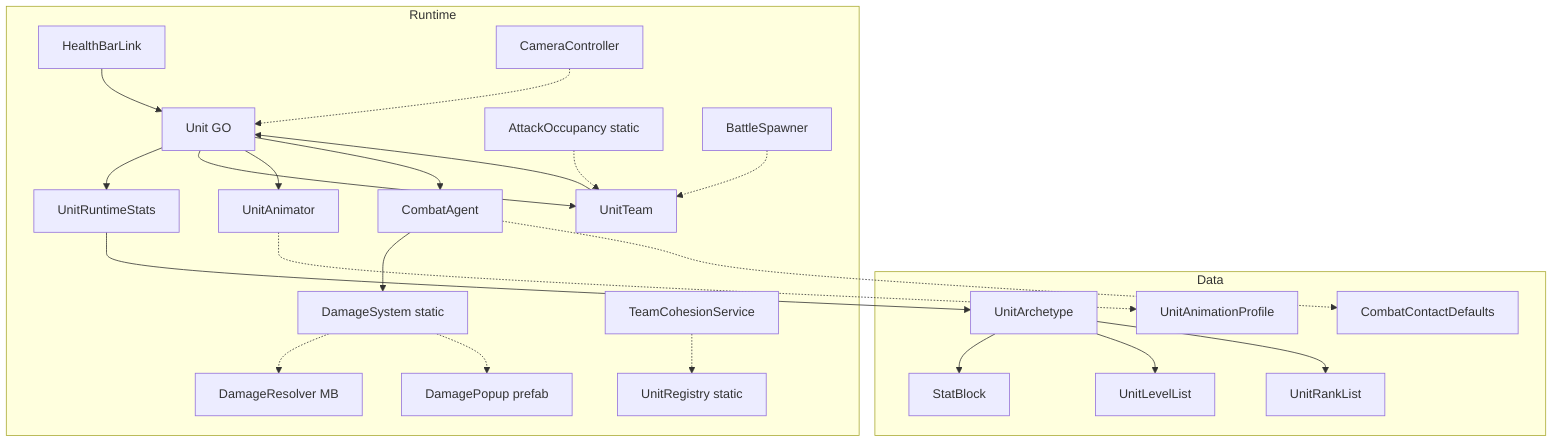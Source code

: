 ﻿graph TD

%% ===== Data (configs) =====
    subgraph Data
        SB[StatBlock]
        UA[UnitArchetype]
        ULL[UnitLevelList]
        URL[UnitRankList]
        UAP[UnitAnimationProfile]
        CCD[CombatContactDefaults]
    end

%% ===== Runtime (logic) =====
    subgraph Runtime
        U[Unit GO]
        URS[UnitRuntimeStats]
        UT[UnitTeam]
        CA[CombatAgent]
        UAnim[UnitAnimator]
        DS[DamageSystem static]
        DR[DamageResolver MB]
        DP[DamagePopup prefab]
        HBL[HealthBarLink]
        UR[UnitRegistry static]
        AO[AttackOccupancy static]
        TCS[TeamCohesionService]
        BS[BattleSpawner]
        Cam[CameraController]
    end

%% ===== Relations =====
    U --> URS
    U --> UT
    U --> UAnim
    U --> CA

    URS --> UA
    UA --> SB
    UA --> ULL
    UA --> URL
    UAnim -.-> UAP

    CA --> DS
    CA -.-> CCD

    DS -.-> DR
    DS -.-> DP

    HBL --> U
    UT --> U

    TCS -.-> UR
    AO -.-> UT
    BS -.-> UT
    Cam -.-> U
